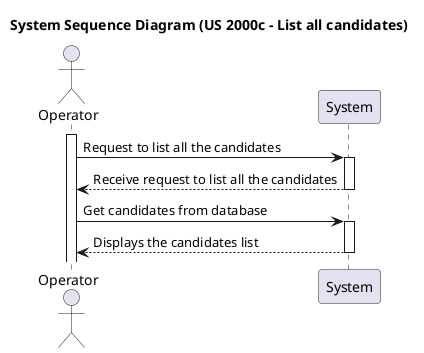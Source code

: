 @startuml
title System Sequence Diagram (US 2000c - List all candidates)

actor Operator as Operator
participant System as "System"

activate Operator
Operator -> System: Request to list all the candidates
activate System
System --> Operator: Receive request to list all the candidates
deactivate System
Operator -> System: Get candidates from database
activate System
System --> Operator: Displays the candidates list
deactivate System

@enduml